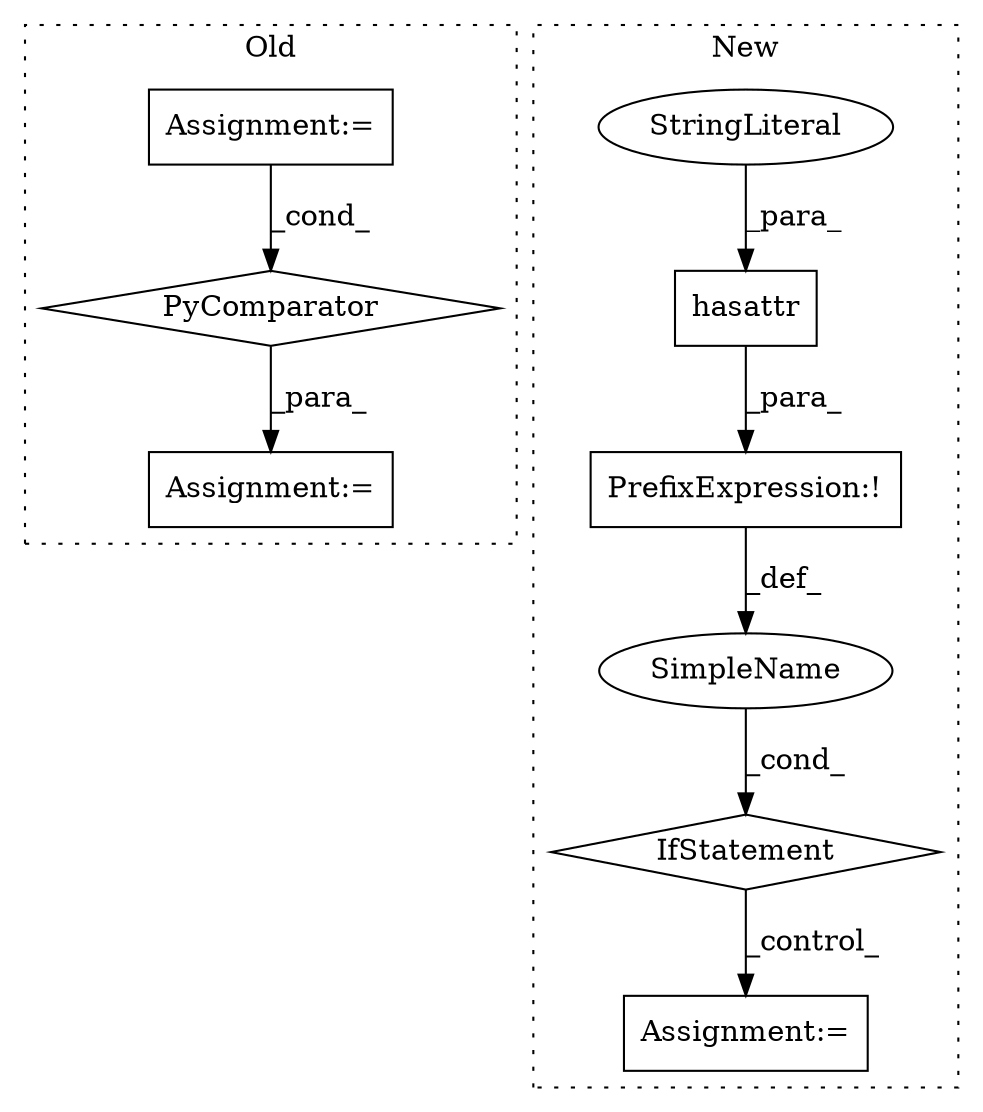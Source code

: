 digraph G {
subgraph cluster0 {
1 [label="PyComparator" a="113" s="1725" l="19" shape="diamond"];
5 [label="Assignment:=" a="7" s="1725" l="19" shape="box"];
8 [label="Assignment:=" a="7" s="1621" l="16" shape="box"];
label = "Old";
style="dotted";
}
subgraph cluster1 {
2 [label="hasattr" a="32" s="3545,3573" l="8,1" shape="box"];
3 [label="StringLiteral" a="45" s="3563" l="10" shape="ellipse"];
4 [label="IfStatement" a="25" s="3501,3575" l="4,2" shape="diamond"];
6 [label="Assignment:=" a="7" s="3596" l="10" shape="box"];
7 [label="SimpleName" a="42" s="" l="" shape="ellipse"];
9 [label="PrefixExpression:!" a="38" s="3505" l="1" shape="box"];
label = "New";
style="dotted";
}
1 -> 8 [label="_para_"];
2 -> 9 [label="_para_"];
3 -> 2 [label="_para_"];
4 -> 6 [label="_control_"];
5 -> 1 [label="_cond_"];
7 -> 4 [label="_cond_"];
9 -> 7 [label="_def_"];
}